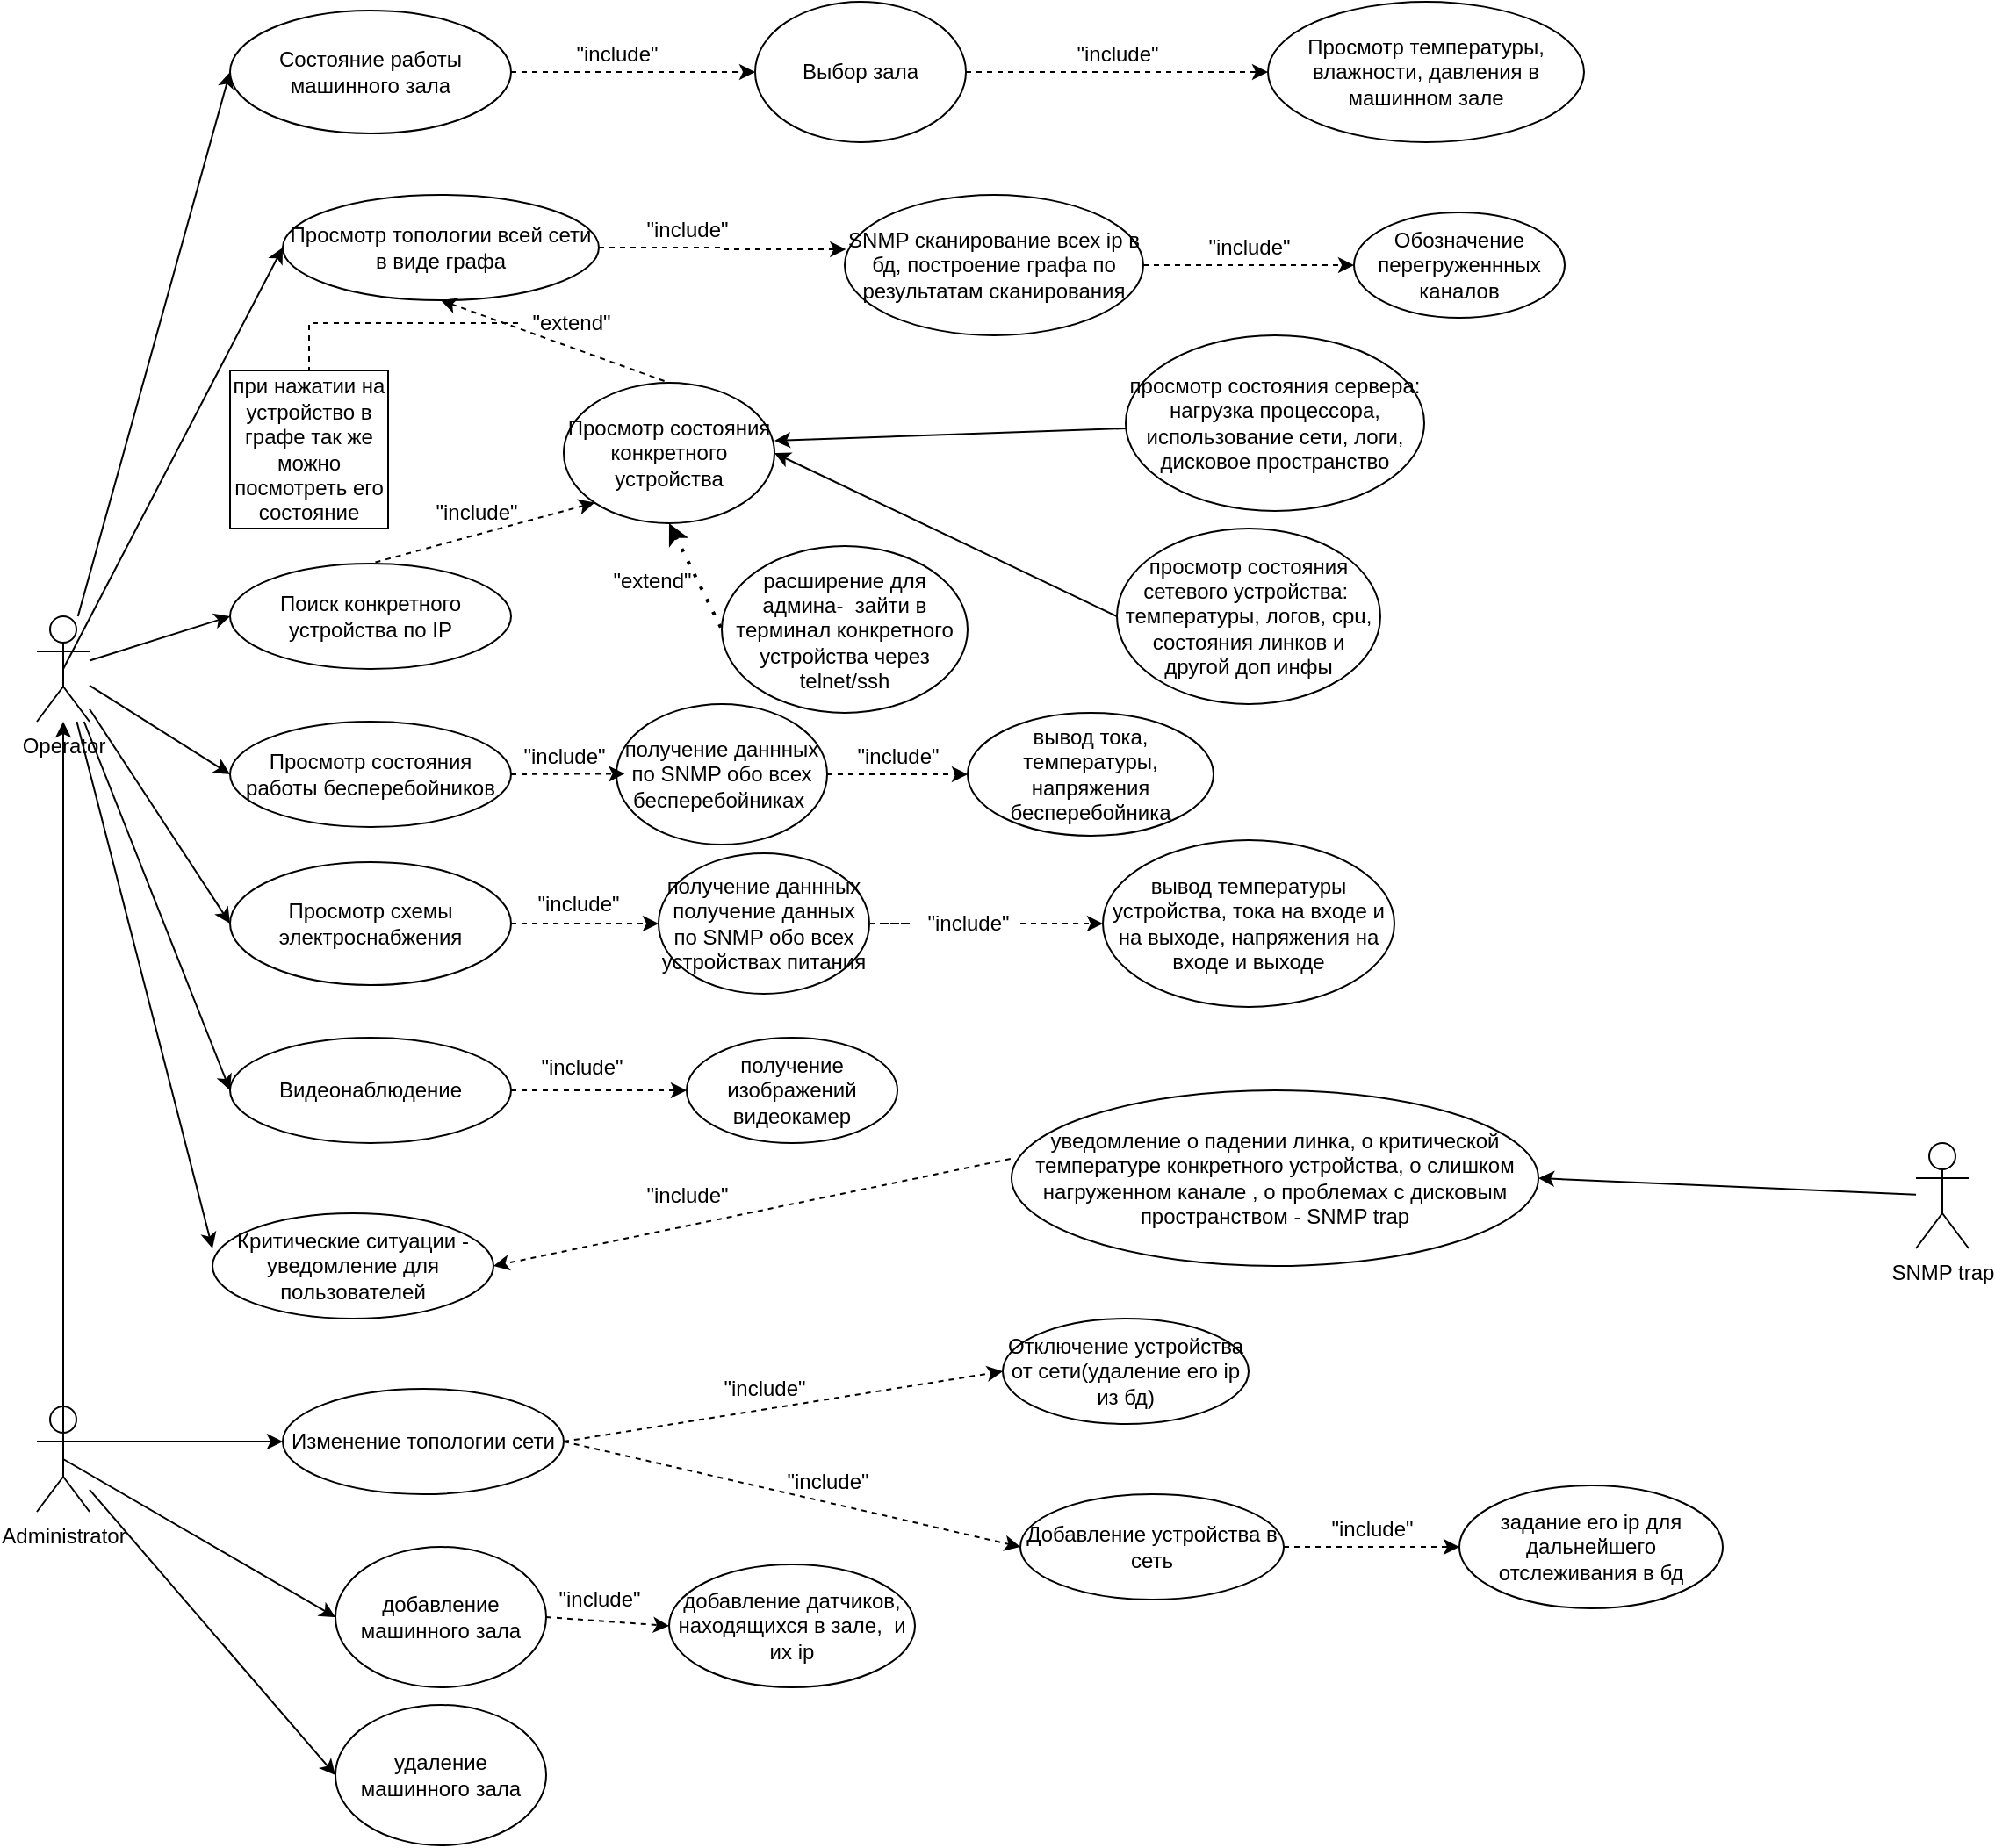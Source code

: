 <mxfile version="15.8.3" type="github">
  <diagram id="C5RBs43oDa-KdzZeNtuy" name="Page-1">
    <mxGraphModel dx="1896" dy="969" grid="1" gridSize="10" guides="1" tooltips="1" connect="1" arrows="1" fold="1" page="1" pageScale="1" pageWidth="827" pageHeight="1169" math="0" shadow="0">
      <root>
        <mxCell id="WIyWlLk6GJQsqaUBKTNV-0" />
        <mxCell id="WIyWlLk6GJQsqaUBKTNV-1" parent="WIyWlLk6GJQsqaUBKTNV-0" />
        <mxCell id="vWnuXFx7iVDM5a5PLiHu-0" value="Operator" style="shape=umlActor;verticalLabelPosition=bottom;verticalAlign=top;html=1;outlineConnect=0;" vertex="1" parent="WIyWlLk6GJQsqaUBKTNV-1">
          <mxGeometry x="60" y="400" width="30" height="60" as="geometry" />
        </mxCell>
        <mxCell id="vWnuXFx7iVDM5a5PLiHu-1" value="Просмотр температуры, влажности, давления в машинном зале" style="ellipse;whiteSpace=wrap;html=1;" vertex="1" parent="WIyWlLk6GJQsqaUBKTNV-1">
          <mxGeometry x="761" y="50" width="180" height="80" as="geometry" />
        </mxCell>
        <mxCell id="vWnuXFx7iVDM5a5PLiHu-2" value="Просмотр топологии всей сети в виде графа" style="ellipse;whiteSpace=wrap;html=1;" vertex="1" parent="WIyWlLk6GJQsqaUBKTNV-1">
          <mxGeometry x="200" y="160" width="180" height="60" as="geometry" />
        </mxCell>
        <mxCell id="vWnuXFx7iVDM5a5PLiHu-3" value="Критические ситуации - уведомление для пользователей" style="ellipse;whiteSpace=wrap;html=1;" vertex="1" parent="WIyWlLk6GJQsqaUBKTNV-1">
          <mxGeometry x="160" y="740" width="160" height="60" as="geometry" />
        </mxCell>
        <mxCell id="vWnuXFx7iVDM5a5PLiHu-59" value="" style="edgeStyle=orthogonalEdgeStyle;rounded=0;orthogonalLoop=1;jettySize=auto;html=1;dashed=1;" edge="1" parent="WIyWlLk6GJQsqaUBKTNV-1" source="vWnuXFx7iVDM5a5PLiHu-4" target="vWnuXFx7iVDM5a5PLiHu-40">
          <mxGeometry relative="1" as="geometry" />
        </mxCell>
        <mxCell id="vWnuXFx7iVDM5a5PLiHu-4" value="Просмотр схемы электроснабжения" style="ellipse;whiteSpace=wrap;html=1;" vertex="1" parent="WIyWlLk6GJQsqaUBKTNV-1">
          <mxGeometry x="170" y="540" width="160" height="70" as="geometry" />
        </mxCell>
        <mxCell id="vWnuXFx7iVDM5a5PLiHu-5" value="Просмотр состояния работы бесперебойников" style="ellipse;whiteSpace=wrap;html=1;" vertex="1" parent="WIyWlLk6GJQsqaUBKTNV-1">
          <mxGeometry x="170" y="460" width="160" height="60" as="geometry" />
        </mxCell>
        <mxCell id="vWnuXFx7iVDM5a5PLiHu-6" value="Просмотр состояния конкретного устройства" style="ellipse;whiteSpace=wrap;html=1;" vertex="1" parent="WIyWlLk6GJQsqaUBKTNV-1">
          <mxGeometry x="360" y="267" width="120" height="80" as="geometry" />
        </mxCell>
        <mxCell id="vWnuXFx7iVDM5a5PLiHu-51" value="" style="edgeStyle=orthogonalEdgeStyle;rounded=0;orthogonalLoop=1;jettySize=auto;html=1;dashed=1;" edge="1" parent="WIyWlLk6GJQsqaUBKTNV-1" source="vWnuXFx7iVDM5a5PLiHu-7" target="vWnuXFx7iVDM5a5PLiHu-50">
          <mxGeometry relative="1" as="geometry" />
        </mxCell>
        <mxCell id="vWnuXFx7iVDM5a5PLiHu-7" value="Видеонаблюдение" style="ellipse;whiteSpace=wrap;html=1;" vertex="1" parent="WIyWlLk6GJQsqaUBKTNV-1">
          <mxGeometry x="170" y="640" width="160" height="60" as="geometry" />
        </mxCell>
        <mxCell id="vWnuXFx7iVDM5a5PLiHu-8" value="Обозначение перегруженнных каналов" style="ellipse;whiteSpace=wrap;html=1;" vertex="1" parent="WIyWlLk6GJQsqaUBKTNV-1">
          <mxGeometry x="810" y="170" width="120" height="60" as="geometry" />
        </mxCell>
        <mxCell id="vWnuXFx7iVDM5a5PLiHu-10" value="Administrator" style="shape=umlActor;verticalLabelPosition=bottom;verticalAlign=top;html=1;outlineConnect=0;" vertex="1" parent="WIyWlLk6GJQsqaUBKTNV-1">
          <mxGeometry x="60" y="850" width="30" height="60" as="geometry" />
        </mxCell>
        <mxCell id="vWnuXFx7iVDM5a5PLiHu-11" style="edgeStyle=orthogonalEdgeStyle;rounded=0;orthogonalLoop=1;jettySize=auto;html=1;exitX=0.5;exitY=0.5;exitDx=0;exitDy=0;exitPerimeter=0;" edge="1" parent="WIyWlLk6GJQsqaUBKTNV-1" source="vWnuXFx7iVDM5a5PLiHu-10" target="vWnuXFx7iVDM5a5PLiHu-0">
          <mxGeometry relative="1" as="geometry">
            <mxPoint x="100" y="300" as="targetPoint" />
          </mxGeometry>
        </mxCell>
        <mxCell id="vWnuXFx7iVDM5a5PLiHu-78" value="" style="edgeStyle=orthogonalEdgeStyle;rounded=0;orthogonalLoop=1;jettySize=auto;html=1;dashed=1;" edge="1" parent="WIyWlLk6GJQsqaUBKTNV-1" source="vWnuXFx7iVDM5a5PLiHu-12" target="vWnuXFx7iVDM5a5PLiHu-42">
          <mxGeometry relative="1" as="geometry" />
        </mxCell>
        <mxCell id="vWnuXFx7iVDM5a5PLiHu-12" value="Состояние работы машинного зала" style="ellipse;whiteSpace=wrap;html=1;" vertex="1" parent="WIyWlLk6GJQsqaUBKTNV-1">
          <mxGeometry x="170" y="55" width="160" height="70" as="geometry" />
        </mxCell>
        <mxCell id="vWnuXFx7iVDM5a5PLiHu-16" value="Поиск конкретного устройства по IP" style="ellipse;whiteSpace=wrap;html=1;" vertex="1" parent="WIyWlLk6GJQsqaUBKTNV-1">
          <mxGeometry x="170" y="370" width="160" height="60" as="geometry" />
        </mxCell>
        <mxCell id="vWnuXFx7iVDM5a5PLiHu-19" value="Изменение топологии сети" style="ellipse;whiteSpace=wrap;html=1;" vertex="1" parent="WIyWlLk6GJQsqaUBKTNV-1">
          <mxGeometry x="200" y="840" width="160" height="60" as="geometry" />
        </mxCell>
        <mxCell id="vWnuXFx7iVDM5a5PLiHu-20" value="Отключение устройства от сети(удаление его ip из бд)" style="ellipse;whiteSpace=wrap;html=1;" vertex="1" parent="WIyWlLk6GJQsqaUBKTNV-1">
          <mxGeometry x="610" y="800" width="140" height="60" as="geometry" />
        </mxCell>
        <mxCell id="vWnuXFx7iVDM5a5PLiHu-61" value="" style="edgeStyle=orthogonalEdgeStyle;rounded=0;orthogonalLoop=1;jettySize=auto;html=1;dashed=1;" edge="1" parent="WIyWlLk6GJQsqaUBKTNV-1" source="vWnuXFx7iVDM5a5PLiHu-21" target="vWnuXFx7iVDM5a5PLiHu-60">
          <mxGeometry relative="1" as="geometry" />
        </mxCell>
        <mxCell id="vWnuXFx7iVDM5a5PLiHu-21" value="Добавление устройства в сеть" style="ellipse;whiteSpace=wrap;html=1;" vertex="1" parent="WIyWlLk6GJQsqaUBKTNV-1">
          <mxGeometry x="620" y="900" width="150" height="60" as="geometry" />
        </mxCell>
        <mxCell id="vWnuXFx7iVDM5a5PLiHu-28" value="" style="endArrow=classic;html=1;rounded=0;exitX=1;exitY=0.333;exitDx=0;exitDy=0;exitPerimeter=0;entryX=0;entryY=0.5;entryDx=0;entryDy=0;" edge="1" parent="WIyWlLk6GJQsqaUBKTNV-1" source="vWnuXFx7iVDM5a5PLiHu-10" target="vWnuXFx7iVDM5a5PLiHu-19">
          <mxGeometry width="50" height="50" relative="1" as="geometry">
            <mxPoint x="570" y="520" as="sourcePoint" />
            <mxPoint x="440" y="640" as="targetPoint" />
          </mxGeometry>
        </mxCell>
        <mxCell id="vWnuXFx7iVDM5a5PLiHu-29" value="" style="endArrow=classic;html=1;rounded=0;entryX=0;entryY=0.333;entryDx=0;entryDy=0;entryPerimeter=0;" edge="1" parent="WIyWlLk6GJQsqaUBKTNV-1" source="vWnuXFx7iVDM5a5PLiHu-0" target="vWnuXFx7iVDM5a5PLiHu-3">
          <mxGeometry width="50" height="50" relative="1" as="geometry">
            <mxPoint x="390" y="690" as="sourcePoint" />
            <mxPoint x="440" y="640" as="targetPoint" />
          </mxGeometry>
        </mxCell>
        <mxCell id="vWnuXFx7iVDM5a5PLiHu-31" value="" style="endArrow=classic;html=1;rounded=0;entryX=0;entryY=0.5;entryDx=0;entryDy=0;" edge="1" parent="WIyWlLk6GJQsqaUBKTNV-1" source="vWnuXFx7iVDM5a5PLiHu-0" target="vWnuXFx7iVDM5a5PLiHu-7">
          <mxGeometry width="50" height="50" relative="1" as="geometry">
            <mxPoint x="390" y="410" as="sourcePoint" />
            <mxPoint x="180" y="670" as="targetPoint" />
          </mxGeometry>
        </mxCell>
        <mxCell id="vWnuXFx7iVDM5a5PLiHu-32" value="" style="endArrow=classic;html=1;rounded=0;entryX=0;entryY=0.5;entryDx=0;entryDy=0;" edge="1" parent="WIyWlLk6GJQsqaUBKTNV-1" source="vWnuXFx7iVDM5a5PLiHu-0" target="vWnuXFx7iVDM5a5PLiHu-4">
          <mxGeometry width="50" height="50" relative="1" as="geometry">
            <mxPoint x="390" y="410" as="sourcePoint" />
            <mxPoint x="190" y="540" as="targetPoint" />
          </mxGeometry>
        </mxCell>
        <mxCell id="vWnuXFx7iVDM5a5PLiHu-33" value="" style="endArrow=classic;html=1;rounded=0;entryX=0;entryY=0.5;entryDx=0;entryDy=0;" edge="1" parent="WIyWlLk6GJQsqaUBKTNV-1" source="vWnuXFx7iVDM5a5PLiHu-0" target="vWnuXFx7iVDM5a5PLiHu-5">
          <mxGeometry width="50" height="50" relative="1" as="geometry">
            <mxPoint x="390" y="410" as="sourcePoint" />
            <mxPoint x="440" y="360" as="targetPoint" />
          </mxGeometry>
        </mxCell>
        <mxCell id="vWnuXFx7iVDM5a5PLiHu-34" value="" style="endArrow=classic;html=1;rounded=0;entryX=0;entryY=0.5;entryDx=0;entryDy=0;" edge="1" parent="WIyWlLk6GJQsqaUBKTNV-1" source="vWnuXFx7iVDM5a5PLiHu-0" target="vWnuXFx7iVDM5a5PLiHu-16">
          <mxGeometry width="50" height="50" relative="1" as="geometry">
            <mxPoint x="390" y="410" as="sourcePoint" />
            <mxPoint x="440" y="360" as="targetPoint" />
          </mxGeometry>
        </mxCell>
        <mxCell id="vWnuXFx7iVDM5a5PLiHu-35" value="" style="endArrow=classic;html=1;rounded=0;exitX=0.5;exitY=0.5;exitDx=0;exitDy=0;exitPerimeter=0;entryX=0;entryY=0.5;entryDx=0;entryDy=0;" edge="1" parent="WIyWlLk6GJQsqaUBKTNV-1" source="vWnuXFx7iVDM5a5PLiHu-0" target="vWnuXFx7iVDM5a5PLiHu-2">
          <mxGeometry width="50" height="50" relative="1" as="geometry">
            <mxPoint x="390" y="410" as="sourcePoint" />
            <mxPoint x="440" y="360" as="targetPoint" />
          </mxGeometry>
        </mxCell>
        <mxCell id="vWnuXFx7iVDM5a5PLiHu-36" value="" style="endArrow=classic;html=1;rounded=0;entryX=0;entryY=0.5;entryDx=0;entryDy=0;" edge="1" parent="WIyWlLk6GJQsqaUBKTNV-1" source="vWnuXFx7iVDM5a5PLiHu-0" target="vWnuXFx7iVDM5a5PLiHu-12">
          <mxGeometry width="50" height="50" relative="1" as="geometry">
            <mxPoint x="390" y="410" as="sourcePoint" />
            <mxPoint x="440" y="360" as="targetPoint" />
          </mxGeometry>
        </mxCell>
        <mxCell id="vWnuXFx7iVDM5a5PLiHu-76" value="" style="edgeStyle=orthogonalEdgeStyle;rounded=0;orthogonalLoop=1;jettySize=auto;html=1;dashed=1;startArrow=none;" edge="1" parent="WIyWlLk6GJQsqaUBKTNV-1" source="vWnuXFx7iVDM5a5PLiHu-103" target="vWnuXFx7iVDM5a5PLiHu-75">
          <mxGeometry relative="1" as="geometry" />
        </mxCell>
        <mxCell id="vWnuXFx7iVDM5a5PLiHu-40" value="получение даннных получение данных по SNMP обо всех устройствах питания" style="ellipse;whiteSpace=wrap;html=1;" vertex="1" parent="WIyWlLk6GJQsqaUBKTNV-1">
          <mxGeometry x="414" y="535" width="120" height="80" as="geometry" />
        </mxCell>
        <mxCell id="vWnuXFx7iVDM5a5PLiHu-74" value="" style="edgeStyle=orthogonalEdgeStyle;rounded=0;orthogonalLoop=1;jettySize=auto;html=1;dashed=1;" edge="1" parent="WIyWlLk6GJQsqaUBKTNV-1" source="vWnuXFx7iVDM5a5PLiHu-41" target="vWnuXFx7iVDM5a5PLiHu-73">
          <mxGeometry relative="1" as="geometry" />
        </mxCell>
        <mxCell id="vWnuXFx7iVDM5a5PLiHu-41" value="получение даннных по SNMP обо всех бесперебойниках&amp;nbsp;" style="ellipse;whiteSpace=wrap;html=1;" vertex="1" parent="WIyWlLk6GJQsqaUBKTNV-1">
          <mxGeometry x="390" y="450" width="120" height="80" as="geometry" />
        </mxCell>
        <mxCell id="vWnuXFx7iVDM5a5PLiHu-44" value="" style="edgeStyle=orthogonalEdgeStyle;rounded=0;orthogonalLoop=1;jettySize=auto;html=1;dashed=1;" edge="1" parent="WIyWlLk6GJQsqaUBKTNV-1" source="vWnuXFx7iVDM5a5PLiHu-42" target="vWnuXFx7iVDM5a5PLiHu-1">
          <mxGeometry relative="1" as="geometry" />
        </mxCell>
        <mxCell id="vWnuXFx7iVDM5a5PLiHu-42" value="Выбор зала" style="ellipse;whiteSpace=wrap;html=1;" vertex="1" parent="WIyWlLk6GJQsqaUBKTNV-1">
          <mxGeometry x="469" y="50" width="120" height="80" as="geometry" />
        </mxCell>
        <mxCell id="vWnuXFx7iVDM5a5PLiHu-83" value="" style="edgeStyle=orthogonalEdgeStyle;rounded=0;orthogonalLoop=1;jettySize=auto;html=1;dashed=1;" edge="1" parent="WIyWlLk6GJQsqaUBKTNV-1" source="vWnuXFx7iVDM5a5PLiHu-45" target="vWnuXFx7iVDM5a5PLiHu-8">
          <mxGeometry relative="1" as="geometry" />
        </mxCell>
        <mxCell id="vWnuXFx7iVDM5a5PLiHu-45" value="SNMP сканирование всех ip в бд, построение графа по результатам сканирования" style="ellipse;whiteSpace=wrap;html=1;" vertex="1" parent="WIyWlLk6GJQsqaUBKTNV-1">
          <mxGeometry x="520" y="160" width="170" height="80" as="geometry" />
        </mxCell>
        <mxCell id="vWnuXFx7iVDM5a5PLiHu-46" value="просмотр состояния сетевого устройства:&amp;nbsp; температуры, логов, cpu, состояния линков и другой доп инфы" style="ellipse;whiteSpace=wrap;html=1;" vertex="1" parent="WIyWlLk6GJQsqaUBKTNV-1">
          <mxGeometry x="675" y="350" width="150" height="100" as="geometry" />
        </mxCell>
        <mxCell id="vWnuXFx7iVDM5a5PLiHu-50" value="получение изображений видеокамер" style="ellipse;whiteSpace=wrap;html=1;" vertex="1" parent="WIyWlLk6GJQsqaUBKTNV-1">
          <mxGeometry x="430" y="640" width="120" height="60" as="geometry" />
        </mxCell>
        <mxCell id="vWnuXFx7iVDM5a5PLiHu-52" value="уведомление о падении линка, о критической температуре конкретного устройства, о слишком нагруженном канале , о проблемах с дисковым пространством - SNMP trap" style="ellipse;whiteSpace=wrap;html=1;" vertex="1" parent="WIyWlLk6GJQsqaUBKTNV-1">
          <mxGeometry x="615" y="670" width="300" height="100" as="geometry" />
        </mxCell>
        <mxCell id="vWnuXFx7iVDM5a5PLiHu-54" value="" style="endArrow=none;html=1;rounded=0;exitX=1;exitY=0.5;exitDx=0;exitDy=0;entryX=0;entryY=0.5;entryDx=0;entryDy=0;endFill=0;startArrow=classic;startFill=1;" edge="1" parent="WIyWlLk6GJQsqaUBKTNV-1" source="vWnuXFx7iVDM5a5PLiHu-6" target="vWnuXFx7iVDM5a5PLiHu-46">
          <mxGeometry width="50" height="50" relative="1" as="geometry">
            <mxPoint x="390" y="690" as="sourcePoint" />
            <mxPoint x="440" y="640" as="targetPoint" />
          </mxGeometry>
        </mxCell>
        <mxCell id="vWnuXFx7iVDM5a5PLiHu-55" value="" style="endArrow=none;dashed=1;html=1;dashPattern=1 3;strokeWidth=2;rounded=0;exitX=0.5;exitY=1;exitDx=0;exitDy=0;entryX=0;entryY=0.5;entryDx=0;entryDy=0;startArrow=classic;startFill=1;" edge="1" parent="WIyWlLk6GJQsqaUBKTNV-1" source="vWnuXFx7iVDM5a5PLiHu-6" target="vWnuXFx7iVDM5a5PLiHu-56">
          <mxGeometry width="50" height="50" relative="1" as="geometry">
            <mxPoint x="390" y="690" as="sourcePoint" />
            <mxPoint x="630" y="450" as="targetPoint" />
          </mxGeometry>
        </mxCell>
        <mxCell id="vWnuXFx7iVDM5a5PLiHu-56" value="расширение для админа-&amp;nbsp; зайти в терминал конкретного устройства через telnet/ssh" style="ellipse;whiteSpace=wrap;html=1;" vertex="1" parent="WIyWlLk6GJQsqaUBKTNV-1">
          <mxGeometry x="450" y="360" width="140" height="95" as="geometry" />
        </mxCell>
        <mxCell id="vWnuXFx7iVDM5a5PLiHu-60" value="задание его ip для дальнейшего отслеживания в бд" style="ellipse;whiteSpace=wrap;html=1;" vertex="1" parent="WIyWlLk6GJQsqaUBKTNV-1">
          <mxGeometry x="870" y="895" width="150" height="70" as="geometry" />
        </mxCell>
        <mxCell id="vWnuXFx7iVDM5a5PLiHu-62" value="просмотр состояния сервера: нагрузка процессора, использование сети, логи, дисковое пространство" style="ellipse;whiteSpace=wrap;html=1;" vertex="1" parent="WIyWlLk6GJQsqaUBKTNV-1">
          <mxGeometry x="680" y="240" width="170" height="100" as="geometry" />
        </mxCell>
        <mxCell id="vWnuXFx7iVDM5a5PLiHu-64" value="добавление машинного зала" style="ellipse;whiteSpace=wrap;html=1;" vertex="1" parent="WIyWlLk6GJQsqaUBKTNV-1">
          <mxGeometry x="230" y="930" width="120" height="80" as="geometry" />
        </mxCell>
        <mxCell id="vWnuXFx7iVDM5a5PLiHu-65" value="удаление машинного зала" style="ellipse;whiteSpace=wrap;html=1;" vertex="1" parent="WIyWlLk6GJQsqaUBKTNV-1">
          <mxGeometry x="230" y="1020" width="120" height="80" as="geometry" />
        </mxCell>
        <mxCell id="vWnuXFx7iVDM5a5PLiHu-66" value="добавление датчиков, находящихся в зале,&amp;nbsp; и их ip" style="ellipse;whiteSpace=wrap;html=1;" vertex="1" parent="WIyWlLk6GJQsqaUBKTNV-1">
          <mxGeometry x="420" y="940" width="140" height="70" as="geometry" />
        </mxCell>
        <mxCell id="vWnuXFx7iVDM5a5PLiHu-73" value="вывод тока, температуры, напряжения бесперебойника" style="ellipse;whiteSpace=wrap;html=1;" vertex="1" parent="WIyWlLk6GJQsqaUBKTNV-1">
          <mxGeometry x="590" y="455" width="140" height="70" as="geometry" />
        </mxCell>
        <mxCell id="vWnuXFx7iVDM5a5PLiHu-75" value="вывод температуры устройства, тока на входе и на выходе, напряжения на входе и выходе" style="ellipse;whiteSpace=wrap;html=1;" vertex="1" parent="WIyWlLk6GJQsqaUBKTNV-1">
          <mxGeometry x="667" y="527.5" width="166" height="95" as="geometry" />
        </mxCell>
        <mxCell id="vWnuXFx7iVDM5a5PLiHu-79" value="&quot;include&quot;" style="text;html=1;align=center;verticalAlign=middle;resizable=0;points=[];autosize=1;strokeColor=none;fillColor=none;" vertex="1" parent="WIyWlLk6GJQsqaUBKTNV-1">
          <mxGeometry x="360" y="70" width="60" height="20" as="geometry" />
        </mxCell>
        <mxCell id="vWnuXFx7iVDM5a5PLiHu-80" value="&quot;include&quot;" style="text;html=1;align=center;verticalAlign=middle;resizable=0;points=[];autosize=1;strokeColor=none;fillColor=none;" vertex="1" parent="WIyWlLk6GJQsqaUBKTNV-1">
          <mxGeometry x="645" y="70" width="60" height="20" as="geometry" />
        </mxCell>
        <mxCell id="vWnuXFx7iVDM5a5PLiHu-81" value="" style="edgeStyle=orthogonalEdgeStyle;rounded=0;orthogonalLoop=1;jettySize=auto;html=1;dashed=1;exitX=1;exitY=0.5;exitDx=0;exitDy=0;entryX=0.004;entryY=0.388;entryDx=0;entryDy=0;entryPerimeter=0;" edge="1" parent="WIyWlLk6GJQsqaUBKTNV-1" source="vWnuXFx7iVDM5a5PLiHu-2" target="vWnuXFx7iVDM5a5PLiHu-45">
          <mxGeometry relative="1" as="geometry">
            <mxPoint x="340" y="100" as="sourcePoint" />
            <mxPoint x="424" y="100" as="targetPoint" />
          </mxGeometry>
        </mxCell>
        <mxCell id="vWnuXFx7iVDM5a5PLiHu-84" value="" style="endArrow=classic;html=1;rounded=0;exitX=0.5;exitY=0.5;exitDx=0;exitDy=0;exitPerimeter=0;entryX=0;entryY=0.5;entryDx=0;entryDy=0;" edge="1" parent="WIyWlLk6GJQsqaUBKTNV-1" source="vWnuXFx7iVDM5a5PLiHu-10" target="vWnuXFx7iVDM5a5PLiHu-64">
          <mxGeometry width="50" height="50" relative="1" as="geometry">
            <mxPoint x="710" y="770" as="sourcePoint" />
            <mxPoint x="760" y="720" as="targetPoint" />
          </mxGeometry>
        </mxCell>
        <mxCell id="vWnuXFx7iVDM5a5PLiHu-85" value="" style="endArrow=classic;html=1;rounded=0;entryX=0;entryY=0.5;entryDx=0;entryDy=0;" edge="1" parent="WIyWlLk6GJQsqaUBKTNV-1" source="vWnuXFx7iVDM5a5PLiHu-10" target="vWnuXFx7iVDM5a5PLiHu-65">
          <mxGeometry width="50" height="50" relative="1" as="geometry">
            <mxPoint x="710" y="770" as="sourcePoint" />
            <mxPoint x="760" y="720" as="targetPoint" />
          </mxGeometry>
        </mxCell>
        <mxCell id="vWnuXFx7iVDM5a5PLiHu-86" value="" style="endArrow=classic;html=1;rounded=0;dashed=1;exitX=1;exitY=0.5;exitDx=0;exitDy=0;entryX=0;entryY=0.5;entryDx=0;entryDy=0;" edge="1" parent="WIyWlLk6GJQsqaUBKTNV-1" source="vWnuXFx7iVDM5a5PLiHu-64" target="vWnuXFx7iVDM5a5PLiHu-66">
          <mxGeometry width="50" height="50" relative="1" as="geometry">
            <mxPoint x="710" y="770" as="sourcePoint" />
            <mxPoint x="760" y="720" as="targetPoint" />
          </mxGeometry>
        </mxCell>
        <mxCell id="vWnuXFx7iVDM5a5PLiHu-87" value="" style="endArrow=none;html=1;rounded=0;dashed=1;exitX=0.5;exitY=1;exitDx=0;exitDy=0;entryX=0.5;entryY=0;entryDx=0;entryDy=0;startArrow=classic;startFill=1;endFill=0;" edge="1" parent="WIyWlLk6GJQsqaUBKTNV-1" source="vWnuXFx7iVDM5a5PLiHu-2" target="vWnuXFx7iVDM5a5PLiHu-6">
          <mxGeometry width="50" height="50" relative="1" as="geometry">
            <mxPoint x="710" y="490" as="sourcePoint" />
            <mxPoint x="760" y="440" as="targetPoint" />
          </mxGeometry>
        </mxCell>
        <mxCell id="vWnuXFx7iVDM5a5PLiHu-89" value="" style="endArrow=none;startArrow=classic;html=1;rounded=0;dashed=1;exitX=0;exitY=1;exitDx=0;exitDy=0;entryX=0.5;entryY=0;entryDx=0;entryDy=0;endFill=0;" edge="1" parent="WIyWlLk6GJQsqaUBKTNV-1" source="vWnuXFx7iVDM5a5PLiHu-6" target="vWnuXFx7iVDM5a5PLiHu-16">
          <mxGeometry width="50" height="50" relative="1" as="geometry">
            <mxPoint x="710" y="490" as="sourcePoint" />
            <mxPoint x="760" y="440" as="targetPoint" />
          </mxGeometry>
        </mxCell>
        <mxCell id="vWnuXFx7iVDM5a5PLiHu-94" value="" style="edgeStyle=orthogonalEdgeStyle;rounded=0;orthogonalLoop=1;jettySize=auto;html=1;dashed=1;startArrow=none;startFill=0;endArrow=none;endFill=0;" edge="1" parent="WIyWlLk6GJQsqaUBKTNV-1" source="vWnuXFx7iVDM5a5PLiHu-90" target="vWnuXFx7iVDM5a5PLiHu-92">
          <mxGeometry relative="1" as="geometry" />
        </mxCell>
        <mxCell id="vWnuXFx7iVDM5a5PLiHu-90" value="&quot;extend&quot;" style="text;html=1;align=center;verticalAlign=middle;resizable=0;points=[];autosize=1;strokeColor=none;fillColor=none;" vertex="1" parent="WIyWlLk6GJQsqaUBKTNV-1">
          <mxGeometry x="334" y="223" width="60" height="20" as="geometry" />
        </mxCell>
        <mxCell id="vWnuXFx7iVDM5a5PLiHu-92" value="при нажатии на устройство в графе так же можно посмотреть его состояние" style="whiteSpace=wrap;html=1;aspect=fixed;" vertex="1" parent="WIyWlLk6GJQsqaUBKTNV-1">
          <mxGeometry x="170" y="260" width="90" height="90" as="geometry" />
        </mxCell>
        <mxCell id="vWnuXFx7iVDM5a5PLiHu-95" value="&quot;include&quot;" style="text;html=1;align=center;verticalAlign=middle;resizable=0;points=[];autosize=1;strokeColor=none;fillColor=none;" vertex="1" parent="WIyWlLk6GJQsqaUBKTNV-1">
          <mxGeometry x="340" y="647" width="60" height="20" as="geometry" />
        </mxCell>
        <mxCell id="vWnuXFx7iVDM5a5PLiHu-96" value="&quot;include&quot;" style="text;html=1;align=center;verticalAlign=middle;resizable=0;points=[];autosize=1;strokeColor=none;fillColor=none;" vertex="1" parent="WIyWlLk6GJQsqaUBKTNV-1">
          <mxGeometry x="338" y="554" width="60" height="20" as="geometry" />
        </mxCell>
        <mxCell id="vWnuXFx7iVDM5a5PLiHu-97" value="&quot;include&quot;" style="text;html=1;align=center;verticalAlign=middle;resizable=0;points=[];autosize=1;strokeColor=none;fillColor=none;" vertex="1" parent="WIyWlLk6GJQsqaUBKTNV-1">
          <mxGeometry x="330" y="470" width="60" height="20" as="geometry" />
        </mxCell>
        <mxCell id="vWnuXFx7iVDM5a5PLiHu-100" value="" style="endArrow=classic;html=1;rounded=0;dashed=1;exitX=1;exitY=0.5;exitDx=0;exitDy=0;entryX=1.078;entryY=0.983;entryDx=0;entryDy=0;entryPerimeter=0;" edge="1" parent="WIyWlLk6GJQsqaUBKTNV-1" source="vWnuXFx7iVDM5a5PLiHu-5" target="vWnuXFx7iVDM5a5PLiHu-97">
          <mxGeometry width="50" height="50" relative="1" as="geometry">
            <mxPoint x="380" y="520" as="sourcePoint" />
            <mxPoint x="760" y="390" as="targetPoint" />
          </mxGeometry>
        </mxCell>
        <mxCell id="vWnuXFx7iVDM5a5PLiHu-101" value="&quot;include&quot;" style="text;html=1;align=center;verticalAlign=middle;resizable=0;points=[];autosize=1;strokeColor=none;fillColor=none;" vertex="1" parent="WIyWlLk6GJQsqaUBKTNV-1">
          <mxGeometry x="520" y="470" width="60" height="20" as="geometry" />
        </mxCell>
        <mxCell id="vWnuXFx7iVDM5a5PLiHu-102" value="&quot;include&quot;" style="text;html=1;align=center;verticalAlign=middle;resizable=0;points=[];autosize=1;strokeColor=none;fillColor=none;" vertex="1" parent="WIyWlLk6GJQsqaUBKTNV-1">
          <mxGeometry x="280" y="331" width="60" height="20" as="geometry" />
        </mxCell>
        <mxCell id="vWnuXFx7iVDM5a5PLiHu-103" value="&quot;include&quot;" style="text;html=1;align=center;verticalAlign=middle;resizable=0;points=[];autosize=1;strokeColor=none;fillColor=none;" vertex="1" parent="WIyWlLk6GJQsqaUBKTNV-1">
          <mxGeometry x="560" y="565" width="60" height="20" as="geometry" />
        </mxCell>
        <mxCell id="vWnuXFx7iVDM5a5PLiHu-104" value="" style="edgeStyle=orthogonalEdgeStyle;rounded=0;orthogonalLoop=1;jettySize=auto;html=1;dashed=1;endArrow=none;" edge="1" parent="WIyWlLk6GJQsqaUBKTNV-1" source="vWnuXFx7iVDM5a5PLiHu-40" target="vWnuXFx7iVDM5a5PLiHu-103">
          <mxGeometry relative="1" as="geometry">
            <mxPoint x="534" y="575" as="sourcePoint" />
            <mxPoint x="667" y="575" as="targetPoint" />
          </mxGeometry>
        </mxCell>
        <mxCell id="vWnuXFx7iVDM5a5PLiHu-105" value="&quot;include&quot;" style="text;html=1;align=center;verticalAlign=middle;resizable=0;points=[];autosize=1;strokeColor=none;fillColor=none;" vertex="1" parent="WIyWlLk6GJQsqaUBKTNV-1">
          <mxGeometry x="400" y="170" width="60" height="20" as="geometry" />
        </mxCell>
        <mxCell id="vWnuXFx7iVDM5a5PLiHu-106" value="&quot;include&quot;" style="text;html=1;align=center;verticalAlign=middle;resizable=0;points=[];autosize=1;strokeColor=none;fillColor=none;" vertex="1" parent="WIyWlLk6GJQsqaUBKTNV-1">
          <mxGeometry x="720" y="180" width="60" height="20" as="geometry" />
        </mxCell>
        <mxCell id="vWnuXFx7iVDM5a5PLiHu-107" value="" style="endArrow=classic;html=1;rounded=0;" edge="1" parent="WIyWlLk6GJQsqaUBKTNV-1" source="vWnuXFx7iVDM5a5PLiHu-62">
          <mxGeometry width="50" height="50" relative="1" as="geometry">
            <mxPoint x="560" y="270" as="sourcePoint" />
            <mxPoint x="480" y="300" as="targetPoint" />
          </mxGeometry>
        </mxCell>
        <mxCell id="vWnuXFx7iVDM5a5PLiHu-108" value="&quot;extend&quot;" style="text;html=1;align=center;verticalAlign=middle;resizable=0;points=[];autosize=1;strokeColor=none;fillColor=none;" vertex="1" parent="WIyWlLk6GJQsqaUBKTNV-1">
          <mxGeometry x="380" y="370" width="60" height="20" as="geometry" />
        </mxCell>
        <mxCell id="vWnuXFx7iVDM5a5PLiHu-109" value="" style="endArrow=classic;html=1;rounded=0;exitX=1;exitY=0.5;exitDx=0;exitDy=0;entryX=0;entryY=0.5;entryDx=0;entryDy=0;dashed=1;" edge="1" parent="WIyWlLk6GJQsqaUBKTNV-1" source="vWnuXFx7iVDM5a5PLiHu-19" target="vWnuXFx7iVDM5a5PLiHu-20">
          <mxGeometry width="50" height="50" relative="1" as="geometry">
            <mxPoint x="710" y="660" as="sourcePoint" />
            <mxPoint x="760" y="610" as="targetPoint" />
          </mxGeometry>
        </mxCell>
        <mxCell id="vWnuXFx7iVDM5a5PLiHu-110" value="" style="endArrow=classic;html=1;rounded=0;exitX=1;exitY=0.5;exitDx=0;exitDy=0;entryX=0;entryY=0.5;entryDx=0;entryDy=0;dashed=1;" edge="1" parent="WIyWlLk6GJQsqaUBKTNV-1" source="vWnuXFx7iVDM5a5PLiHu-19" target="vWnuXFx7iVDM5a5PLiHu-21">
          <mxGeometry width="50" height="50" relative="1" as="geometry">
            <mxPoint x="710" y="660" as="sourcePoint" />
            <mxPoint x="760" y="610" as="targetPoint" />
          </mxGeometry>
        </mxCell>
        <mxCell id="vWnuXFx7iVDM5a5PLiHu-111" value="&quot;include&quot;" style="text;html=1;align=center;verticalAlign=middle;resizable=0;points=[];autosize=1;strokeColor=none;fillColor=none;" vertex="1" parent="WIyWlLk6GJQsqaUBKTNV-1">
          <mxGeometry x="444" y="830" width="60" height="20" as="geometry" />
        </mxCell>
        <mxCell id="vWnuXFx7iVDM5a5PLiHu-113" value="&quot;include&quot;" style="text;html=1;align=center;verticalAlign=middle;resizable=0;points=[];autosize=1;strokeColor=none;fillColor=none;" vertex="1" parent="WIyWlLk6GJQsqaUBKTNV-1">
          <mxGeometry x="480" y="883" width="60" height="20" as="geometry" />
        </mxCell>
        <mxCell id="vWnuXFx7iVDM5a5PLiHu-114" value="&quot;include&quot;" style="text;html=1;align=center;verticalAlign=middle;resizable=0;points=[];autosize=1;strokeColor=none;fillColor=none;" vertex="1" parent="WIyWlLk6GJQsqaUBKTNV-1">
          <mxGeometry x="350" y="950" width="60" height="20" as="geometry" />
        </mxCell>
        <mxCell id="vWnuXFx7iVDM5a5PLiHu-115" value="&quot;include&quot;" style="text;html=1;align=center;verticalAlign=middle;resizable=0;points=[];autosize=1;strokeColor=none;fillColor=none;" vertex="1" parent="WIyWlLk6GJQsqaUBKTNV-1">
          <mxGeometry x="790" y="910" width="60" height="20" as="geometry" />
        </mxCell>
        <mxCell id="vWnuXFx7iVDM5a5PLiHu-116" value="SNMP trap" style="shape=umlActor;verticalLabelPosition=bottom;verticalAlign=top;html=1;outlineConnect=0;" vertex="1" parent="WIyWlLk6GJQsqaUBKTNV-1">
          <mxGeometry x="1130" y="700" width="30" height="60" as="geometry" />
        </mxCell>
        <mxCell id="vWnuXFx7iVDM5a5PLiHu-117" value="" style="endArrow=classic;html=1;rounded=0;entryX=1;entryY=0.5;entryDx=0;entryDy=0;" edge="1" parent="WIyWlLk6GJQsqaUBKTNV-1" source="vWnuXFx7iVDM5a5PLiHu-116" target="vWnuXFx7iVDM5a5PLiHu-52">
          <mxGeometry width="50" height="50" relative="1" as="geometry">
            <mxPoint x="710" y="660" as="sourcePoint" />
            <mxPoint x="760" y="610" as="targetPoint" />
          </mxGeometry>
        </mxCell>
        <mxCell id="vWnuXFx7iVDM5a5PLiHu-118" value="" style="endArrow=classic;html=1;rounded=0;dashed=1;exitX=-0.002;exitY=0.39;exitDx=0;exitDy=0;exitPerimeter=0;entryX=1;entryY=0.5;entryDx=0;entryDy=0;" edge="1" parent="WIyWlLk6GJQsqaUBKTNV-1" source="vWnuXFx7iVDM5a5PLiHu-52" target="vWnuXFx7iVDM5a5PLiHu-3">
          <mxGeometry width="50" height="50" relative="1" as="geometry">
            <mxPoint x="710" y="590" as="sourcePoint" />
            <mxPoint x="760" y="540" as="targetPoint" />
          </mxGeometry>
        </mxCell>
        <mxCell id="vWnuXFx7iVDM5a5PLiHu-119" value="&quot;include&quot;" style="text;html=1;align=center;verticalAlign=middle;resizable=0;points=[];autosize=1;strokeColor=none;fillColor=none;" vertex="1" parent="WIyWlLk6GJQsqaUBKTNV-1">
          <mxGeometry x="400" y="720" width="60" height="20" as="geometry" />
        </mxCell>
      </root>
    </mxGraphModel>
  </diagram>
</mxfile>
